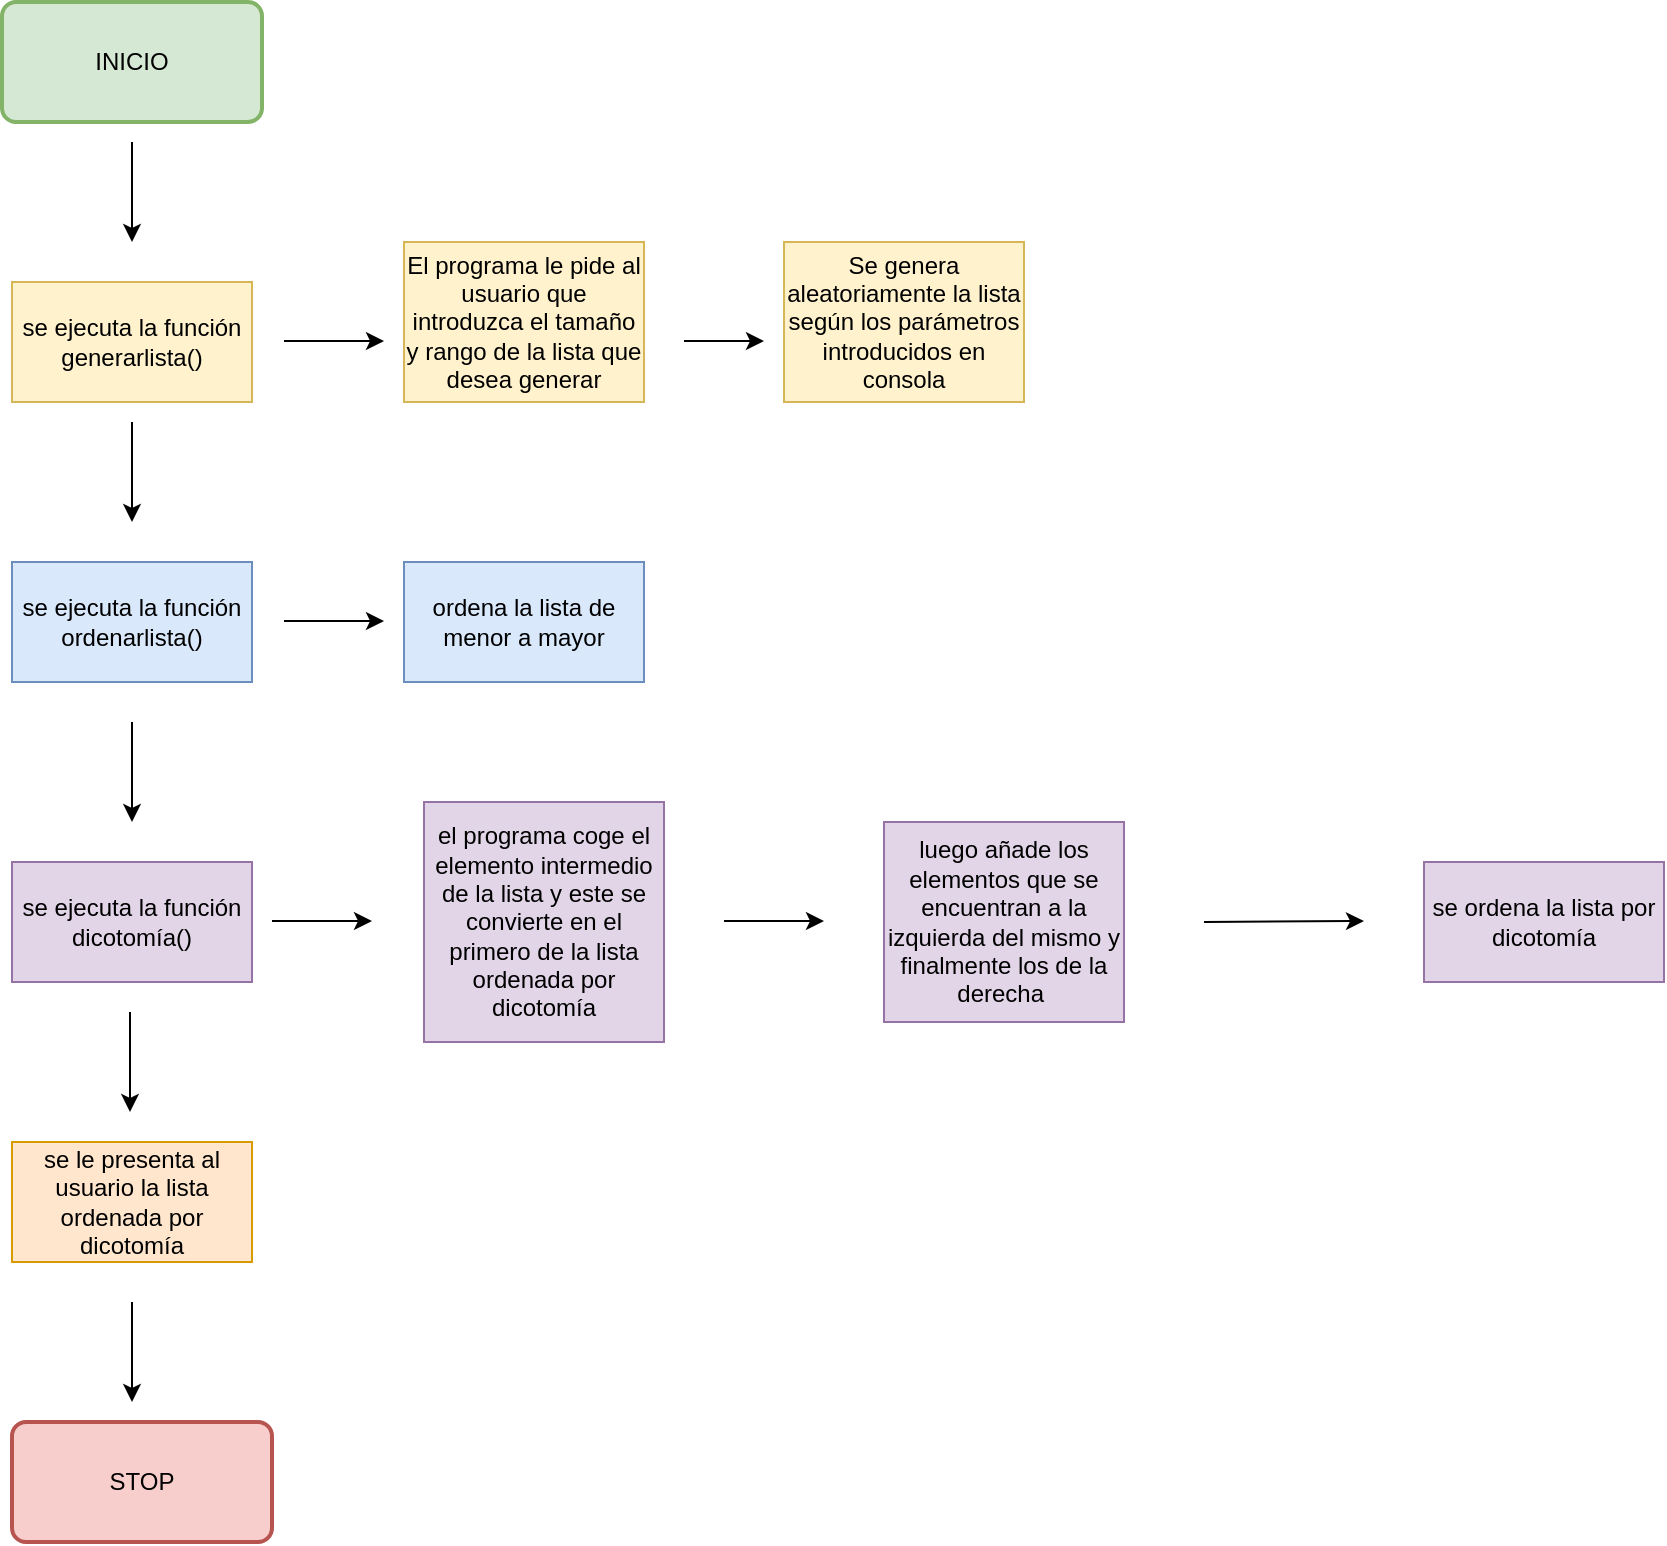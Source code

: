 <mxfile version="17.1.1" type="github">
  <diagram id="yspbGjNOcKUC7mXEu4Fz" name="Page-1">
    <mxGraphModel dx="1234" dy="690" grid="1" gridSize="10" guides="1" tooltips="1" connect="1" arrows="1" fold="1" page="1" pageScale="1" pageWidth="827" pageHeight="1169" math="0" shadow="0">
      <root>
        <mxCell id="0" />
        <mxCell id="1" parent="0" />
        <mxCell id="-h5A-fP0mDe0jfj-ouIc-1" value="INICIO" style="rounded=1;whiteSpace=wrap;html=1;absoluteArcSize=1;arcSize=14;strokeWidth=2;fillColor=#d5e8d4;strokeColor=#82b366;" parent="1" vertex="1">
          <mxGeometry x="349" y="80" width="130" height="60" as="geometry" />
        </mxCell>
        <mxCell id="tzBprVMu0rsq22Th-5v--1" value="" style="endArrow=classic;html=1;rounded=0;" parent="1" edge="1">
          <mxGeometry width="50" height="50" relative="1" as="geometry">
            <mxPoint x="414" y="150" as="sourcePoint" />
            <mxPoint x="414" y="200" as="targetPoint" />
          </mxGeometry>
        </mxCell>
        <mxCell id="tzBprVMu0rsq22Th-5v--2" value="se ejecuta la función generarlista()" style="rounded=0;whiteSpace=wrap;html=1;fillColor=#fff2cc;strokeColor=#d6b656;" parent="1" vertex="1">
          <mxGeometry x="354" y="220" width="120" height="60" as="geometry" />
        </mxCell>
        <mxCell id="tzBprVMu0rsq22Th-5v--3" value="El programa le pide al usuario que introduzca el tamaño y rango de la lista que desea generar" style="rounded=0;whiteSpace=wrap;html=1;fillColor=#fff2cc;strokeColor=#d6b656;" parent="1" vertex="1">
          <mxGeometry x="550" y="200" width="120" height="80" as="geometry" />
        </mxCell>
        <mxCell id="tzBprVMu0rsq22Th-5v--4" value="" style="endArrow=classic;html=1;rounded=0;" parent="1" edge="1">
          <mxGeometry width="50" height="50" relative="1" as="geometry">
            <mxPoint x="414" y="290" as="sourcePoint" />
            <mxPoint x="414" y="340" as="targetPoint" />
          </mxGeometry>
        </mxCell>
        <mxCell id="tzBprVMu0rsq22Th-5v--5" value="Se genera aleatoriamente la lista según los parámetros introducidos en consola" style="rounded=0;whiteSpace=wrap;html=1;fillColor=#fff2cc;strokeColor=#d6b656;" parent="1" vertex="1">
          <mxGeometry x="740" y="200" width="120" height="80" as="geometry" />
        </mxCell>
        <mxCell id="tzBprVMu0rsq22Th-5v--6" value="" style="endArrow=classic;html=1;rounded=0;" parent="1" edge="1">
          <mxGeometry width="50" height="50" relative="1" as="geometry">
            <mxPoint x="414" y="440" as="sourcePoint" />
            <mxPoint x="414" y="490" as="targetPoint" />
          </mxGeometry>
        </mxCell>
        <mxCell id="tzBprVMu0rsq22Th-5v--7" value="" style="endArrow=classic;html=1;rounded=0;" parent="1" edge="1">
          <mxGeometry width="50" height="50" relative="1" as="geometry">
            <mxPoint x="690" y="249.5" as="sourcePoint" />
            <mxPoint x="730" y="249.5" as="targetPoint" />
          </mxGeometry>
        </mxCell>
        <mxCell id="tzBprVMu0rsq22Th-5v--8" value="" style="endArrow=classic;html=1;rounded=0;" parent="1" edge="1">
          <mxGeometry width="50" height="50" relative="1" as="geometry">
            <mxPoint x="490" y="249.5" as="sourcePoint" />
            <mxPoint x="540" y="249.5" as="targetPoint" />
          </mxGeometry>
        </mxCell>
        <mxCell id="tzBprVMu0rsq22Th-5v--9" value="se ejecuta la función ordenarlista()" style="rounded=0;whiteSpace=wrap;html=1;fillColor=#dae8fc;strokeColor=#6c8ebf;" parent="1" vertex="1">
          <mxGeometry x="354" y="360" width="120" height="60" as="geometry" />
        </mxCell>
        <mxCell id="tzBprVMu0rsq22Th-5v--10" value="se ejecuta la función dicotomía()" style="rounded=0;whiteSpace=wrap;html=1;fillColor=#e1d5e7;strokeColor=#9673a6;" parent="1" vertex="1">
          <mxGeometry x="354" y="510" width="120" height="60" as="geometry" />
        </mxCell>
        <mxCell id="tzBprVMu0rsq22Th-5v--11" value="se ordena la lista por dicotomía" style="rounded=0;whiteSpace=wrap;html=1;fillColor=#e1d5e7;strokeColor=#9673a6;" parent="1" vertex="1">
          <mxGeometry x="1060" y="510" width="120" height="60" as="geometry" />
        </mxCell>
        <mxCell id="tzBprVMu0rsq22Th-5v--12" value="se le presenta al usuario la lista ordenada por dicotomía" style="rounded=0;whiteSpace=wrap;html=1;fillColor=#ffe6cc;strokeColor=#d79b00;" parent="1" vertex="1">
          <mxGeometry x="354" y="650" width="120" height="60" as="geometry" />
        </mxCell>
        <mxCell id="tzBprVMu0rsq22Th-5v--14" value="STOP" style="rounded=1;whiteSpace=wrap;html=1;absoluteArcSize=1;arcSize=14;strokeWidth=2;fillColor=#f8cecc;strokeColor=#b85450;" parent="1" vertex="1">
          <mxGeometry x="354" y="790" width="130" height="60" as="geometry" />
        </mxCell>
        <mxCell id="tzBprVMu0rsq22Th-5v--15" value="" style="endArrow=classic;html=1;rounded=0;" parent="1" edge="1">
          <mxGeometry width="50" height="50" relative="1" as="geometry">
            <mxPoint x="413" y="585" as="sourcePoint" />
            <mxPoint x="413" y="635" as="targetPoint" />
          </mxGeometry>
        </mxCell>
        <mxCell id="tzBprVMu0rsq22Th-5v--16" value="" style="endArrow=classic;html=1;rounded=0;" parent="1" edge="1">
          <mxGeometry width="50" height="50" relative="1" as="geometry">
            <mxPoint x="414" y="730" as="sourcePoint" />
            <mxPoint x="414" y="780" as="targetPoint" />
          </mxGeometry>
        </mxCell>
        <mxCell id="tzBprVMu0rsq22Th-5v--17" value="" style="endArrow=classic;html=1;rounded=0;" parent="1" edge="1">
          <mxGeometry width="50" height="50" relative="1" as="geometry">
            <mxPoint x="484" y="539.5" as="sourcePoint" />
            <mxPoint x="534" y="539.5" as="targetPoint" />
          </mxGeometry>
        </mxCell>
        <mxCell id="tzBprVMu0rsq22Th-5v--18" value="el programa coge el elemento intermedio de la lista y este se convierte en el primero de la lista ordenada por dicotomía" style="rounded=0;whiteSpace=wrap;html=1;fillColor=#e1d5e7;strokeColor=#9673a6;" parent="1" vertex="1">
          <mxGeometry x="560" y="480" width="120" height="120" as="geometry" />
        </mxCell>
        <mxCell id="tzBprVMu0rsq22Th-5v--19" value="luego añade los elementos que se encuentran a la izquierda del mismo y finalmente los de la derecha&amp;nbsp;" style="rounded=0;whiteSpace=wrap;html=1;fillColor=#e1d5e7;strokeColor=#9673a6;" parent="1" vertex="1">
          <mxGeometry x="790" y="490" width="120" height="100" as="geometry" />
        </mxCell>
        <mxCell id="tzBprVMu0rsq22Th-5v--20" value="" style="endArrow=classic;html=1;rounded=0;" parent="1" edge="1">
          <mxGeometry width="50" height="50" relative="1" as="geometry">
            <mxPoint x="710" y="539.5" as="sourcePoint" />
            <mxPoint x="760" y="539.5" as="targetPoint" />
          </mxGeometry>
        </mxCell>
        <mxCell id="tzBprVMu0rsq22Th-5v--21" value="" style="endArrow=classic;html=1;rounded=0;" parent="1" edge="1">
          <mxGeometry width="50" height="50" relative="1" as="geometry">
            <mxPoint x="950" y="540" as="sourcePoint" />
            <mxPoint x="1030" y="539.5" as="targetPoint" />
          </mxGeometry>
        </mxCell>
        <mxCell id="QgXHmD3r81zm52Rc6Z2_-1" value="ordena la lista de menor a mayor" style="rounded=0;whiteSpace=wrap;html=1;fillColor=#dae8fc;strokeColor=#6c8ebf;" vertex="1" parent="1">
          <mxGeometry x="550" y="360" width="120" height="60" as="geometry" />
        </mxCell>
        <mxCell id="QgXHmD3r81zm52Rc6Z2_-2" value="" style="endArrow=classic;html=1;rounded=0;" edge="1" parent="1">
          <mxGeometry width="50" height="50" relative="1" as="geometry">
            <mxPoint x="490" y="389.5" as="sourcePoint" />
            <mxPoint x="540" y="389.5" as="targetPoint" />
          </mxGeometry>
        </mxCell>
      </root>
    </mxGraphModel>
  </diagram>
</mxfile>
